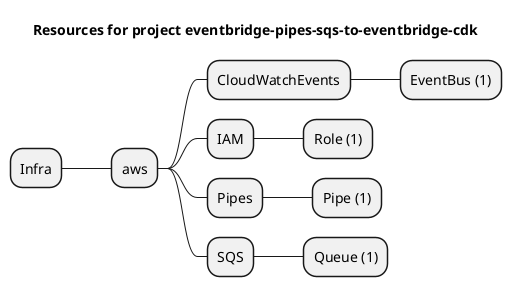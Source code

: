 @startmindmap
title Resources for project eventbridge-pipes-sqs-to-eventbridge-cdk
skinparam monochrome true
+ Infra
++ aws
+++ CloudWatchEvents
++++ EventBus (1)
+++ IAM
++++ Role (1)
+++ Pipes
++++ Pipe (1)
+++ SQS
++++ Queue (1)
@endmindmap